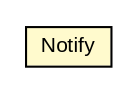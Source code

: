 #!/usr/local/bin/dot
#
# Class diagram 
# Generated by UMLGraph version R5_6-24-gf6e263 (http://www.umlgraph.org/)
#

digraph G {
	edge [fontname="arial",fontsize=10,labelfontname="arial",labelfontsize=10];
	node [fontname="arial",fontsize=10,shape=plaintext];
	nodesep=0.25;
	ranksep=0.5;
	// org.oasis_open.docs.wsn.b_2.Notify
	c826062 [label=<<table title="org.oasis_open.docs.wsn.b_2.Notify" border="0" cellborder="1" cellspacing="0" cellpadding="2" port="p" bgcolor="lemonChiffon" href="./Notify.html">
		<tr><td><table border="0" cellspacing="0" cellpadding="1">
<tr><td align="center" balign="center"> Notify </td></tr>
		</table></td></tr>
		</table>>, URL="./Notify.html", fontname="arial", fontcolor="black", fontsize=10.0];
}

